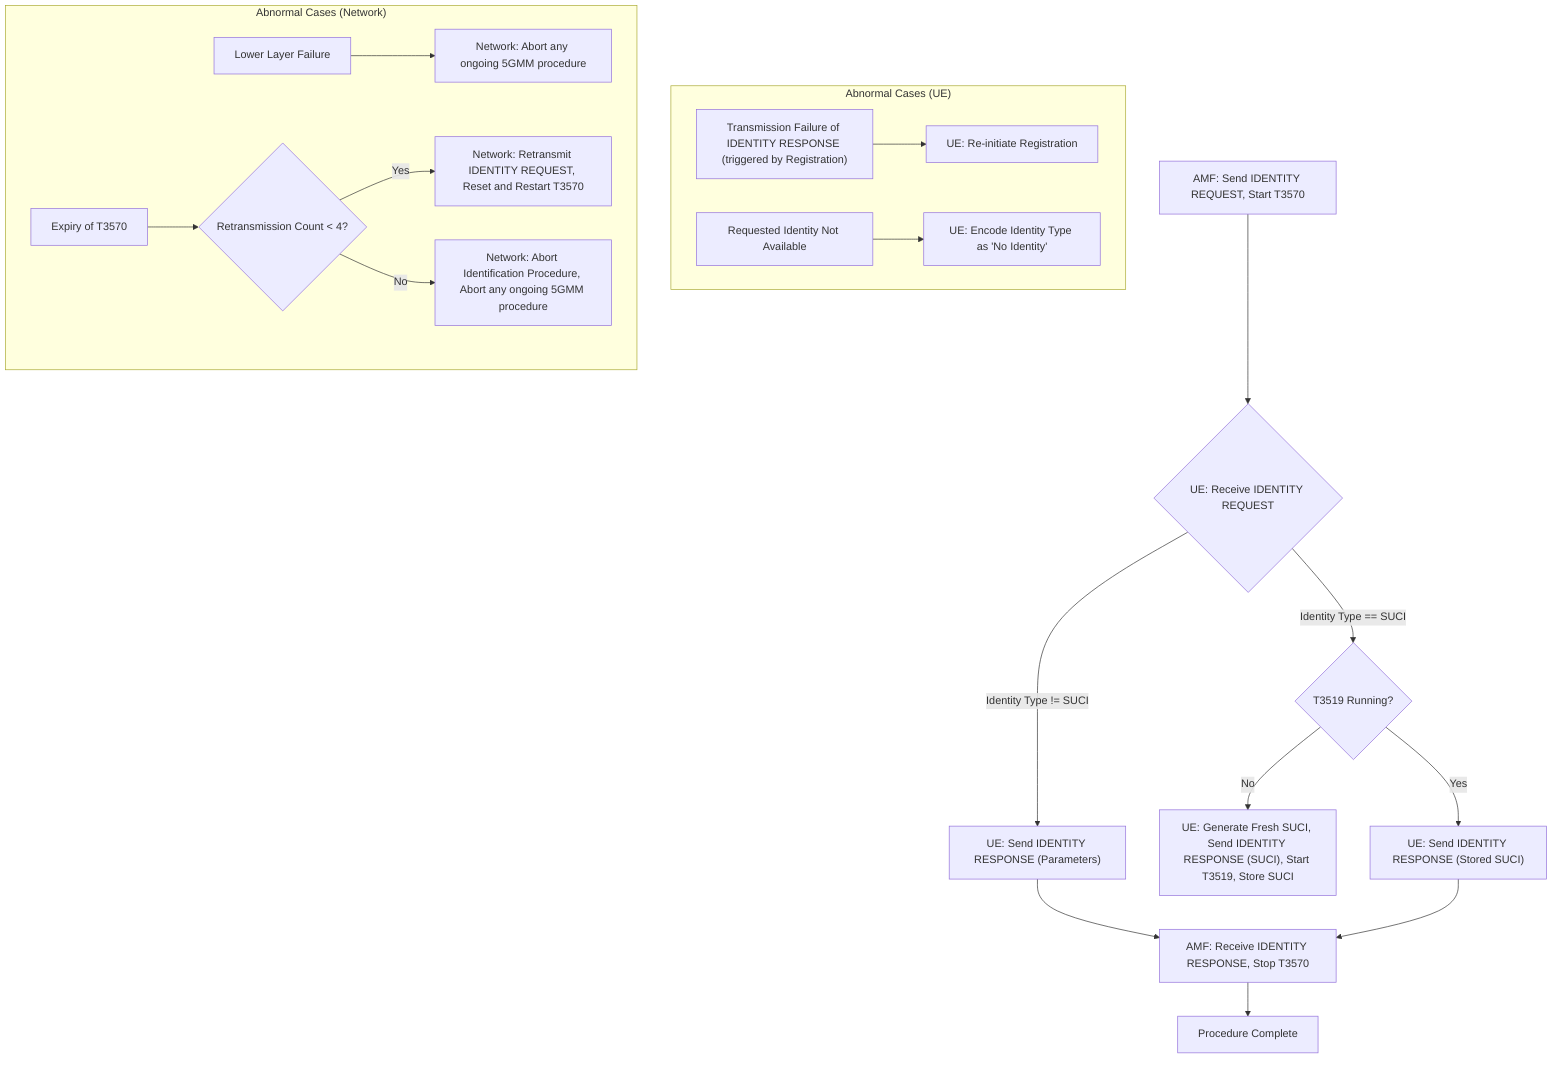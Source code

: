 graph TD
    A["AMF: Send IDENTITY REQUEST, Start T3570"] --> B{"UE: Receive IDENTITY REQUEST"};
    B -- "Identity Type != SUCI" --> C["UE: Send IDENTITY RESPONSE (Parameters)"];
    B -- "Identity Type == SUCI" --> D{"T3519 Running?"};
    D -- "No" --> E["UE: Generate Fresh SUCI, Send IDENTITY RESPONSE (SUCI), Start T3519, Store SUCI"];
    D -- "Yes" --> F["UE: Send IDENTITY RESPONSE (Stored SUCI)"];
    C --> G["AMF: Receive IDENTITY RESPONSE, Stop T3570"];
    F --> G;
    G --> H["Procedure Complete"];
    subgraph "Abnormal Cases (UE)"
        I["Transmission Failure of IDENTITY RESPONSE (triggered by Registration)"] --> J["UE: Re-initiate Registration"];
        K["Requested Identity Not Available"] --> L["UE: Encode Identity Type as 'No Identity'"];
    end;
    subgraph "Abnormal Cases (Network)"
        M["Lower Layer Failure"] --> N["Network: Abort any ongoing 5GMM procedure"];
        O["Expiry of T3570"] --> P{"Retransmission Count < 4?"};
        P -- "Yes" --> Q["Network: Retransmit IDENTITY REQUEST, Reset and Restart T3570"];
        P -- "No" --> R["Network: Abort Identification Procedure, Abort any ongoing 5GMM procedure"];
    end
